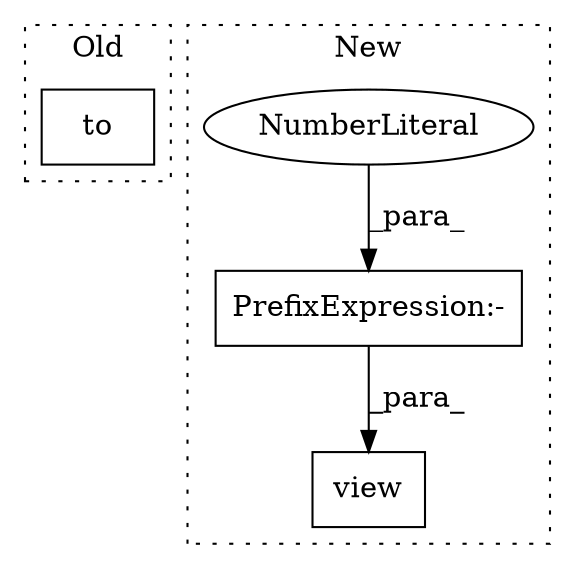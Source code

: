 digraph G {
subgraph cluster0 {
1 [label="to" a="32" s="865,874" l="3,1" shape="box"];
label = "Old";
style="dotted";
}
subgraph cluster1 {
2 [label="view" a="32" s="991,998" l="5,1" shape="box"];
3 [label="PrefixExpression:-" a="38" s="996" l="1" shape="box"];
4 [label="NumberLiteral" a="34" s="997" l="1" shape="ellipse"];
label = "New";
style="dotted";
}
3 -> 2 [label="_para_"];
4 -> 3 [label="_para_"];
}